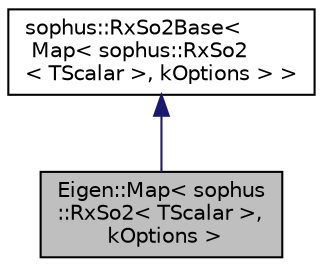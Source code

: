 digraph "Eigen::Map&lt; sophus::RxSo2&lt; TScalar &gt;, kOptions &gt;"
{
 // LATEX_PDF_SIZE
  edge [fontname="Helvetica",fontsize="10",labelfontname="Helvetica",labelfontsize="10"];
  node [fontname="Helvetica",fontsize="10",shape=record];
  Node1 [label="Eigen::Map\< sophus\l::RxSo2\< TScalar \>,\l kOptions \>",height=0.2,width=0.4,color="black", fillcolor="grey75", style="filled", fontcolor="black",tooltip="Specialization of Eigen::Map for RxSo2; derived from RxSo2Base."];
  Node2 -> Node1 [dir="back",color="midnightblue",fontsize="10",style="solid",fontname="Helvetica"];
  Node2 [label="sophus::RxSo2Base\<\l Map\< sophus::RxSo2\l\< TScalar \>, kOptions \> \>",height=0.2,width=0.4,color="black", fillcolor="white", style="filled",URL="$classsophus_1_1_rx_so2_base.html",tooltip=" "];
}
